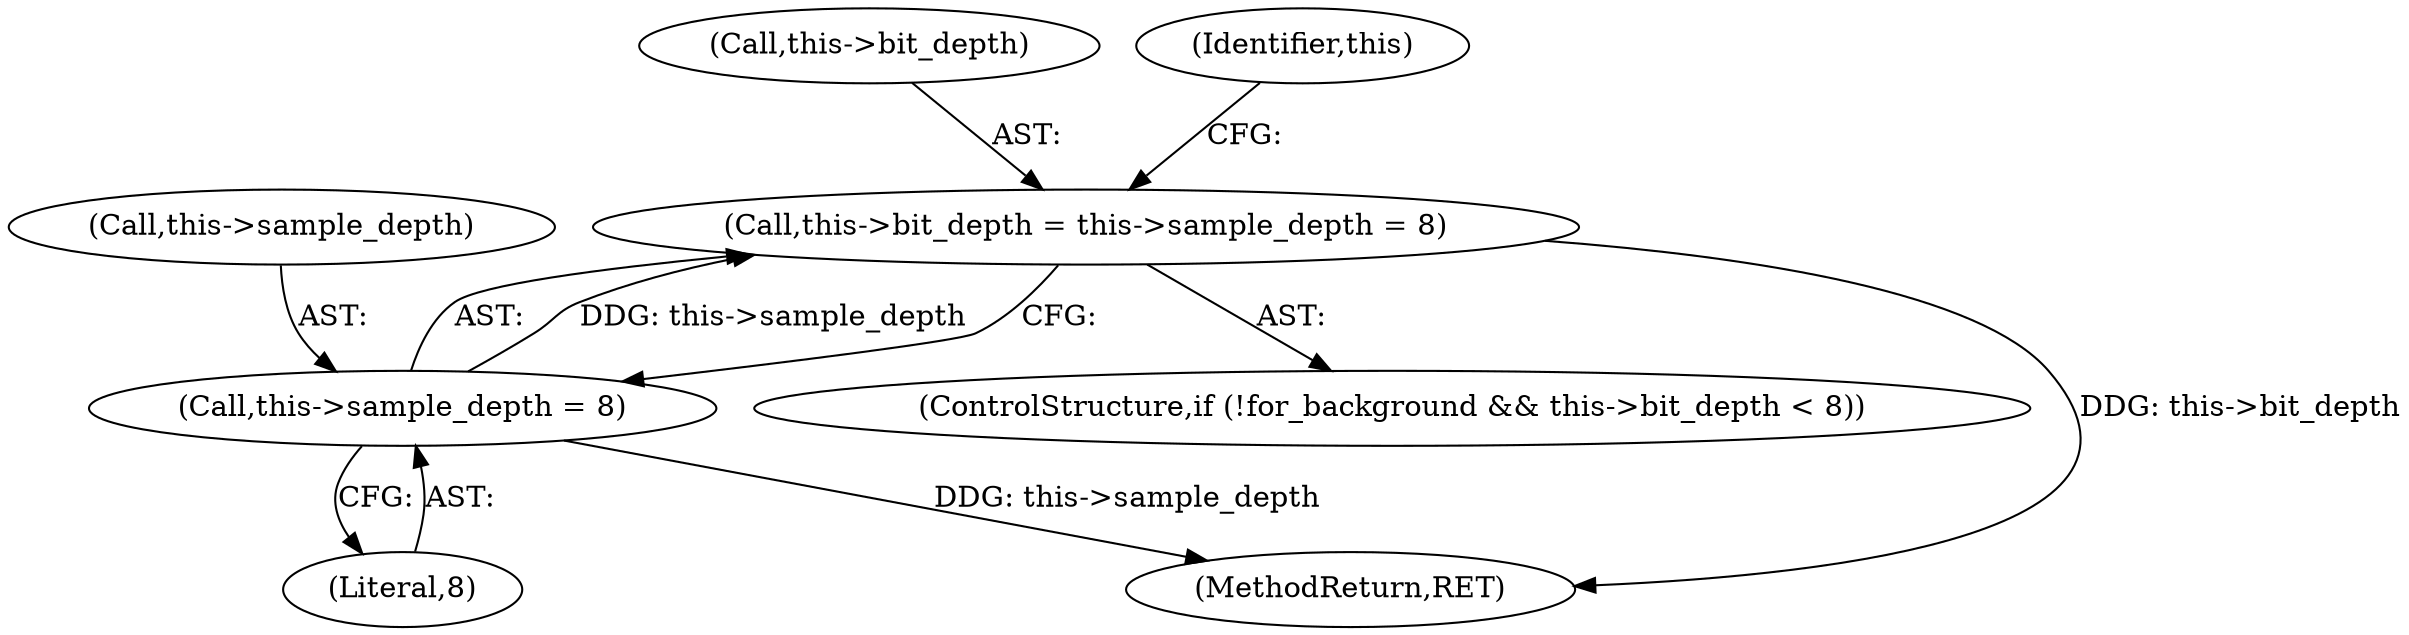 digraph "0_Android_9d4853418ab2f754c2b63e091c29c5529b8b86ca_50@pointer" {
"1000165" [label="(Call,this->bit_depth = this->sample_depth = 8)"];
"1000169" [label="(Call,this->sample_depth = 8)"];
"1000156" [label="(ControlStructure,if (!for_background && this->bit_depth < 8))"];
"1000165" [label="(Call,this->bit_depth = this->sample_depth = 8)"];
"1000169" [label="(Call,this->sample_depth = 8)"];
"1000166" [label="(Call,this->bit_depth)"];
"1000293" [label="(MethodReturn,RET)"];
"1000176" [label="(Identifier,this)"];
"1000170" [label="(Call,this->sample_depth)"];
"1000173" [label="(Literal,8)"];
"1000165" -> "1000156"  [label="AST: "];
"1000165" -> "1000169"  [label="CFG: "];
"1000166" -> "1000165"  [label="AST: "];
"1000169" -> "1000165"  [label="AST: "];
"1000176" -> "1000165"  [label="CFG: "];
"1000165" -> "1000293"  [label="DDG: this->bit_depth"];
"1000169" -> "1000165"  [label="DDG: this->sample_depth"];
"1000169" -> "1000173"  [label="CFG: "];
"1000170" -> "1000169"  [label="AST: "];
"1000173" -> "1000169"  [label="AST: "];
"1000169" -> "1000293"  [label="DDG: this->sample_depth"];
}
